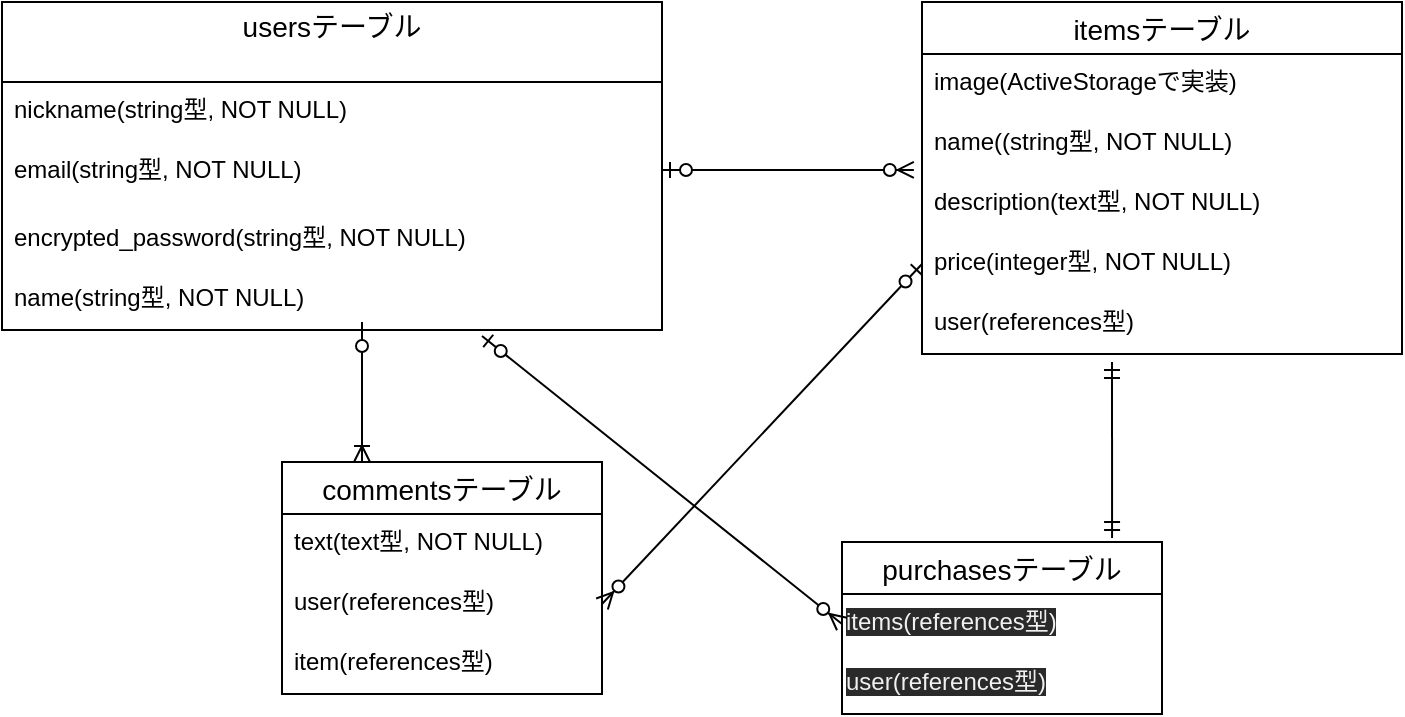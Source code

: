 <mxfile>
    <diagram id="Jf57dxU_5raBWMDzntJr" name="ページ1">
        <mxGraphModel dx="734" dy="680" grid="1" gridSize="10" guides="1" tooltips="1" connect="1" arrows="1" fold="1" page="1" pageScale="1" pageWidth="827" pageHeight="1169" math="0" shadow="0">
            <root>
                <mxCell id="0"/>
                <mxCell id="1" parent="0"/>
                <mxCell id="6" value="usersテーブル&#10;" style="swimlane;fontStyle=0;childLayout=stackLayout;horizontal=1;startSize=40;horizontalStack=0;resizeParent=1;resizeParentMax=0;resizeLast=0;collapsible=1;marginBottom=0;align=center;fontSize=14;" parent="1" vertex="1">
                    <mxGeometry x="60" y="40" width="330" height="164" as="geometry"/>
                </mxCell>
                <mxCell id="7" value="nickname(string型, NOT NULL)" style="text;strokeColor=none;fillColor=none;spacingLeft=4;spacingRight=4;overflow=hidden;rotatable=0;points=[[0,0.5],[1,0.5]];portConstraint=eastwest;fontSize=12;" parent="6" vertex="1">
                    <mxGeometry y="40" width="330" height="30" as="geometry"/>
                </mxCell>
                <mxCell id="8" value="email(string型, NOT NULL)" style="text;strokeColor=none;fillColor=none;spacingLeft=4;spacingRight=4;overflow=hidden;rotatable=0;points=[[0,0.5],[1,0.5]];portConstraint=eastwest;fontSize=12;" parent="6" vertex="1">
                    <mxGeometry y="70" width="330" height="34" as="geometry"/>
                </mxCell>
                <mxCell id="11" value="encrypted_password(string型, NOT NULL)" style="text;strokeColor=none;fillColor=none;spacingLeft=4;spacingRight=4;overflow=hidden;rotatable=0;points=[[0,0.5],[1,0.5]];portConstraint=eastwest;fontSize=12;" parent="6" vertex="1">
                    <mxGeometry y="104" width="330" height="30" as="geometry"/>
                </mxCell>
                <mxCell id="13" value="name(string型, NOT NULL)" style="text;strokeColor=none;fillColor=none;spacingLeft=4;spacingRight=4;overflow=hidden;rotatable=0;points=[[0,0.5],[1,0.5]];portConstraint=eastwest;fontSize=12;" parent="6" vertex="1">
                    <mxGeometry y="134" width="330" height="30" as="geometry"/>
                </mxCell>
                <mxCell id="16" value="itemsテーブル" style="swimlane;fontStyle=0;childLayout=stackLayout;horizontal=1;startSize=26;horizontalStack=0;resizeParent=1;resizeParentMax=0;resizeLast=0;collapsible=1;marginBottom=0;align=center;fontSize=14;" parent="1" vertex="1">
                    <mxGeometry x="520" y="40" width="240" height="176" as="geometry"/>
                </mxCell>
                <mxCell id="17" value="image(ActiveStorageで実装)&#10;&#10;&#10;)" style="text;strokeColor=none;fillColor=none;spacingLeft=4;spacingRight=4;overflow=hidden;rotatable=0;points=[[0,0.5],[1,0.5]];portConstraint=eastwest;fontSize=12;" parent="16" vertex="1">
                    <mxGeometry y="26" width="240" height="30" as="geometry"/>
                </mxCell>
                <mxCell id="18" value="name((string型, NOT NULL)" style="text;strokeColor=none;fillColor=none;spacingLeft=4;spacingRight=4;overflow=hidden;rotatable=0;points=[[0,0.5],[1,0.5]];portConstraint=eastwest;fontSize=12;" parent="16" vertex="1">
                    <mxGeometry y="56" width="240" height="30" as="geometry"/>
                </mxCell>
                <mxCell id="19" value="description(text型, NOT NULL)" style="text;strokeColor=none;fillColor=none;spacingLeft=4;spacingRight=4;overflow=hidden;rotatable=0;points=[[0,0.5],[1,0.5]];portConstraint=eastwest;fontSize=12;" parent="16" vertex="1">
                    <mxGeometry y="86" width="240" height="30" as="geometry"/>
                </mxCell>
                <mxCell id="21" value="price(integer型, NOT NULL)" style="text;strokeColor=none;fillColor=none;spacingLeft=4;spacingRight=4;overflow=hidden;rotatable=0;points=[[0,0.5],[1,0.5]];portConstraint=eastwest;fontSize=12;" parent="16" vertex="1">
                    <mxGeometry y="116" width="240" height="30" as="geometry"/>
                </mxCell>
                <mxCell id="31" value="user(references型)" style="text;strokeColor=none;fillColor=none;spacingLeft=4;spacingRight=4;overflow=hidden;rotatable=0;points=[[0,0.5],[1,0.5]];portConstraint=eastwest;fontSize=12;" parent="16" vertex="1">
                    <mxGeometry y="146" width="240" height="30" as="geometry"/>
                </mxCell>
                <mxCell id="32" value="commentsテーブル" style="swimlane;fontStyle=0;childLayout=stackLayout;horizontal=1;startSize=26;horizontalStack=0;resizeParent=1;resizeParentMax=0;resizeLast=0;collapsible=1;marginBottom=0;align=center;fontSize=14;" parent="1" vertex="1">
                    <mxGeometry x="200" y="270" width="160" height="116" as="geometry"/>
                </mxCell>
                <mxCell id="33" value="text(text型, NOT NULL)" style="text;strokeColor=none;fillColor=none;spacingLeft=4;spacingRight=4;overflow=hidden;rotatable=0;points=[[0,0.5],[1,0.5]];portConstraint=eastwest;fontSize=12;" parent="32" vertex="1">
                    <mxGeometry y="26" width="160" height="30" as="geometry"/>
                </mxCell>
                <mxCell id="34" value="user(references型)" style="text;strokeColor=none;fillColor=none;spacingLeft=4;spacingRight=4;overflow=hidden;rotatable=0;points=[[0,0.5],[1,0.5]];portConstraint=eastwest;fontSize=12;" parent="32" vertex="1">
                    <mxGeometry y="56" width="160" height="30" as="geometry"/>
                </mxCell>
                <mxCell id="36" value="item(references型)" style="text;strokeColor=none;fillColor=none;spacingLeft=4;spacingRight=4;overflow=hidden;rotatable=0;points=[[0,0.5],[1,0.5]];portConstraint=eastwest;fontSize=12;" parent="32" vertex="1">
                    <mxGeometry y="86" width="160" height="30" as="geometry"/>
                </mxCell>
                <mxCell id="43" value="purchasesテーブル" style="swimlane;fontStyle=0;childLayout=stackLayout;horizontal=1;startSize=26;horizontalStack=0;resizeParent=1;resizeParentMax=0;resizeLast=0;collapsible=1;marginBottom=0;align=center;fontSize=14;" parent="1" vertex="1">
                    <mxGeometry x="480" y="310" width="160" height="86" as="geometry"/>
                </mxCell>
                <mxCell id="49" value="&lt;meta charset=&quot;utf-8&quot;&gt;&lt;span style=&quot;color: rgb(240, 240, 240); font-family: helvetica; font-size: 12px; font-style: normal; font-weight: 400; letter-spacing: normal; text-align: left; text-indent: 0px; text-transform: none; word-spacing: 0px; background-color: rgb(42, 42, 42); display: inline; float: none;&quot;&gt;items(references型)&lt;/span&gt;" style="text;whiteSpace=wrap;html=1;" vertex="1" parent="43">
                    <mxGeometry y="26" width="160" height="30" as="geometry"/>
                </mxCell>
                <mxCell id="48" value="&lt;meta charset=&quot;utf-8&quot;&gt;&lt;span style=&quot;color: rgb(240, 240, 240); font-family: helvetica; font-size: 12px; font-style: normal; font-weight: 400; letter-spacing: normal; text-align: left; text-indent: 0px; text-transform: none; word-spacing: 0px; background-color: rgb(42, 42, 42); display: inline; float: none;&quot;&gt;user(references型)&lt;/span&gt;" style="text;whiteSpace=wrap;html=1;" vertex="1" parent="43">
                    <mxGeometry y="56" width="160" height="30" as="geometry"/>
                </mxCell>
                <mxCell id="47" value="" style="fontSize=12;html=1;endArrow=ERmandOne;startArrow=ERmandOne;exitX=0.844;exitY=-0.023;exitDx=0;exitDy=0;exitPerimeter=0;" parent="1" source="43" edge="1">
                    <mxGeometry width="100" height="100" relative="1" as="geometry">
                        <mxPoint x="595" y="280" as="sourcePoint"/>
                        <mxPoint x="615" y="220" as="targetPoint"/>
                    </mxGeometry>
                </mxCell>
                <mxCell id="50" value="" style="fontSize=12;html=1;endArrow=ERzeroToMany;startArrow=ERzeroToOne;entryX=0;entryY=0.5;entryDx=0;entryDy=0;" edge="1" parent="1" target="49">
                    <mxGeometry width="100" height="100" relative="1" as="geometry">
                        <mxPoint x="300" y="207" as="sourcePoint"/>
                        <mxPoint x="410" y="300" as="targetPoint"/>
                    </mxGeometry>
                </mxCell>
                <mxCell id="51" value="" style="edgeStyle=entityRelationEdgeStyle;fontSize=12;html=1;endArrow=ERzeroToMany;startArrow=ERzeroToOne;entryX=-0.017;entryY=-0.067;entryDx=0;entryDy=0;entryPerimeter=0;" edge="1" parent="1" target="19">
                    <mxGeometry width="100" height="100" relative="1" as="geometry">
                        <mxPoint x="390" y="124" as="sourcePoint"/>
                        <mxPoint x="410" y="140" as="targetPoint"/>
                    </mxGeometry>
                </mxCell>
                <mxCell id="52" value="" style="fontSize=12;html=1;endArrow=ERoneToMany;startArrow=ERzeroToOne;" edge="1" parent="1">
                    <mxGeometry width="100" height="100" relative="1" as="geometry">
                        <mxPoint x="240" y="200" as="sourcePoint"/>
                        <mxPoint x="240" y="270" as="targetPoint"/>
                    </mxGeometry>
                </mxCell>
                <mxCell id="56" value="" style="fontSize=12;html=1;endArrow=ERzeroToMany;startArrow=ERzeroToOne;exitX=0;exitY=0.5;exitDx=0;exitDy=0;entryX=1;entryY=0.5;entryDx=0;entryDy=0;" edge="1" parent="1" source="21" target="34">
                    <mxGeometry width="100" height="100" relative="1" as="geometry">
                        <mxPoint x="380" y="250" as="sourcePoint"/>
                        <mxPoint x="480" y="150" as="targetPoint"/>
                    </mxGeometry>
                </mxCell>
            </root>
        </mxGraphModel>
    </diagram>
</mxfile>